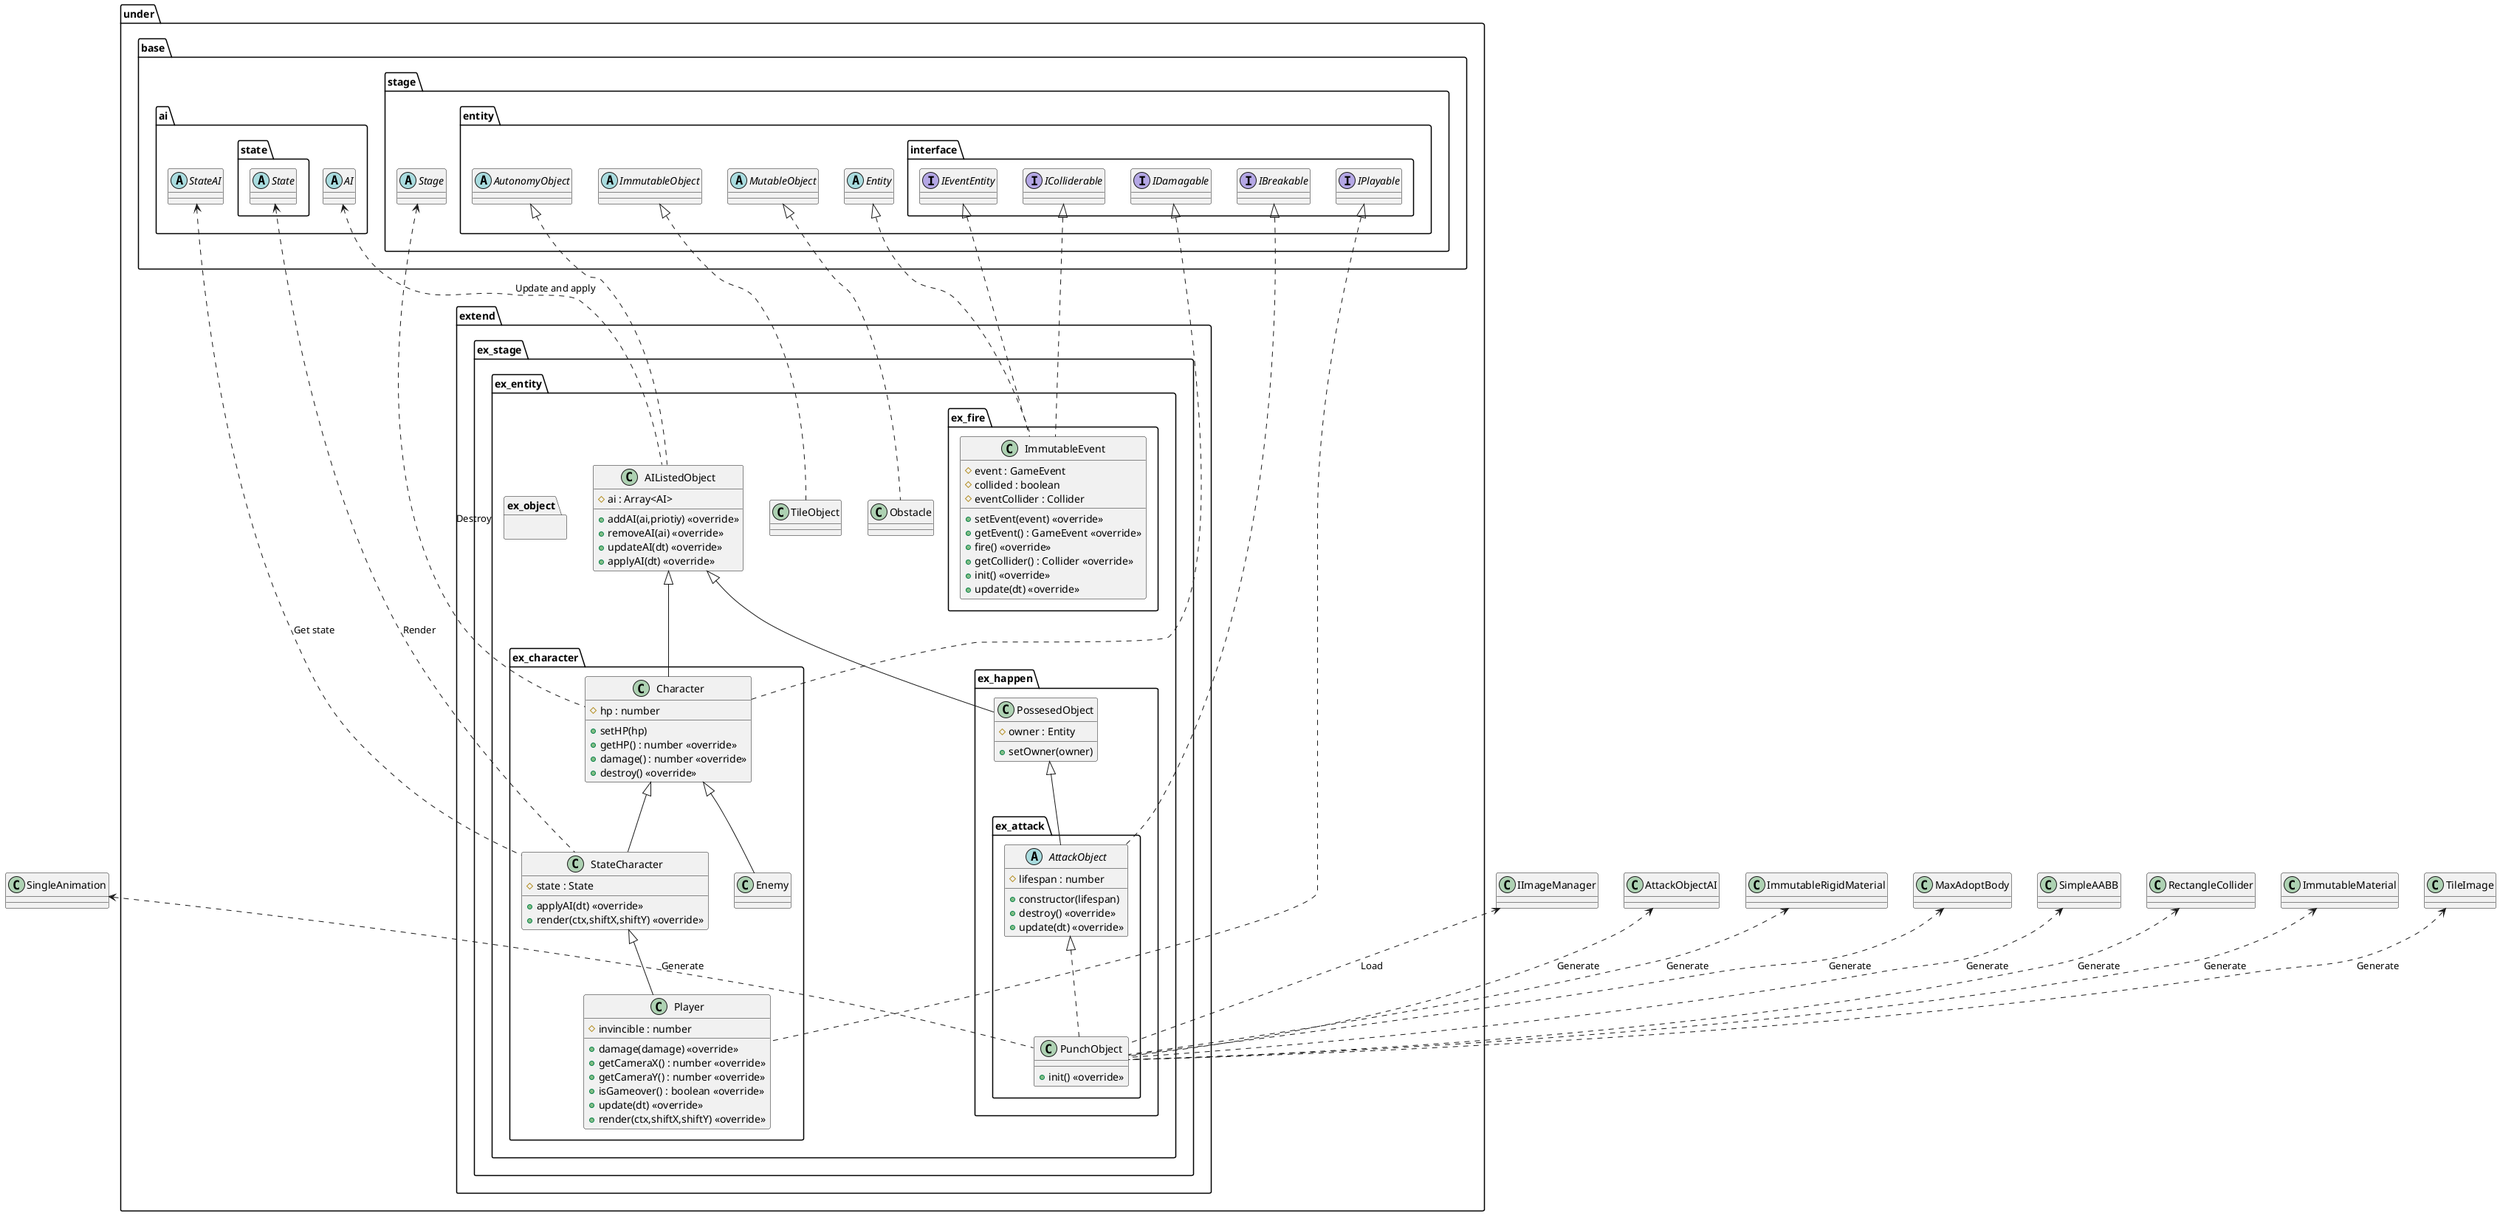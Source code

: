 @startuml EntityExtend
package under {
    package extend {
        package ex_stage {
            package ex_entity {
                class TileObject
                class Obstacle
                class AIListedObject {
                    #ai : Array<AI>
                    +addAI(ai,priotiy) <<override>>
                    +removeAI(ai) <<override>>
                    +updateAI(dt) <<override>>
                    +applyAI(dt) <<override>>
                }
                package ex_character {
                    class Character {
                        #hp : number
                        +setHP(hp)
                        +getHP() : number <<override>>
                        +damage() : number <<override>>
                        +destroy() <<override>>
                    }
                    class StateCharacter {
                        #state : State
                        +applyAI(dt) <<override>>
                        +render(ctx,shiftX,shiftY) <<override>>
                    }
                    class Enemy
                    class Player {
                        #invincible : number
                        +damage(damage) <<override>>
                        +getCameraX() : number <<override>>
                        +getCameraY() : number <<override>>
                        +isGameover() : boolean <<override>>
                        +update(dt) <<override>>
                        +render(ctx,shiftX,shiftY) <<override>>
                    }
                }
                package ex_fire {
                    class ImmutableEvent {
                        #event : GameEvent
                        #collided : boolean
                        #eventCollider : Collider
                        +setEvent(event) <<override>>
                        +getEvent() : GameEvent <<override>>
                        +fire() <<override>>
                        +getCollider() : Collider <<override>>
                        +init() <<override>>
                        +update(dt) <<override>>
                    }
                }
                package ex_happen {
                    package ex_attack {
                        abstract AttackObject {
                            +constructor(lifespan)
                            #lifespan : number
                            +destroy() <<override>>
                            +update(dt) <<override>>
                        }
                        class PunchObject {
                            +init() <<override>>
                        }
                    }
                    class PossesedObject {
                        #owner : Entity
                        +setOwner(owner)
                    }
                }
                package ex_object {

                }
            }
        }
    }
}

package under {
    package base {
        package ai {
            abstract AI
            abstract StateAI
            package state {
                abstract State
            }
        }
        package stage {
            abstract Stage
            package entity {
                abstract Entity
                abstract ImmutableObject
                abstract MutableObject
                abstract AutonomyObject
                package interface {
                    interface IDamagable
                    interface IBreakable
                    interface IPlayable
                    interface IEventEntity
                    interface IColliderable
                }
            }
        }
    }
}

AI <.. AIListedObject : Update and apply
Stage <.. Character : Destroy
StateAI <.. StateCharacter : Get state
State <.. StateCharacter : Render

SingleAnimation <.. PunchObject : Generate
TileImage <.. PunchObject : Generate
ImmutableMaterial <.. PunchObject : Generate
RectangleCollider <.. PunchObject : Generate
SimpleAABB <.. PunchObject : Generate
MaxAdoptBody <.. PunchObject : Generate
ImmutableRigidMaterial <.. PunchObject : Generate
AttackObjectAI <.. PunchObject : Generate
IImageManager <.. PunchObject : Load

ImmutableObject <|.. TileObject
MutableObject <|.. Obstacle
AutonomyObject <|.. AIListedObject

AIListedObject <|-- Character
IDamagable <|.. Character
Character <|-- StateCharacter
StateCharacter <|-- Player
IPlayable <|.. Player
Character <|-- Enemy

Entity <|.. ImmutableEvent
IEventEntity <|.. ImmutableEvent
IColliderable <|.. ImmutableEvent

AIListedObject <|-- PossesedObject
PossesedObject <|-- AttackObject
IBreakable <|.. AttackObject
AttackObject <|.. PunchObject


@enduml

